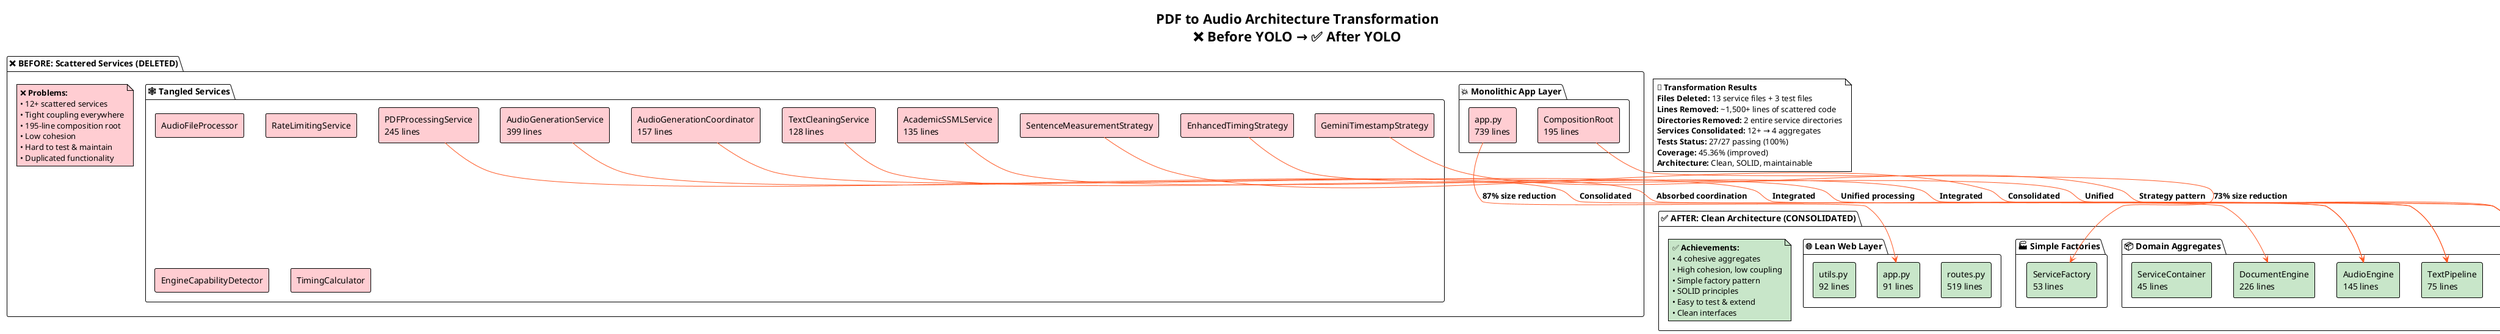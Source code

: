 @startuml Architecture_Transformation
!theme plain
skinparam componentStyle rectangle

title PDF to Audio Architecture Transformation\n❌ Before YOLO → ✅ After YOLO

package "❌ BEFORE: Scattered Services (DELETED)" {
  
  package "💥 Monolithic App Layer" {
    component [app.py\n739 lines] as oldApp #FFCDD2
    component [CompositionRoot\n195 lines] as oldComposition #FFCDD2
  }
  
  package "🕸️ Tangled Services" {
    component [PDFProcessingService\n245 lines] as oldPDF #FFCDD2
    component [AudioGenerationService\n399 lines] as oldAudio #FFCDD2
    component [AudioGenerationCoordinator\n157 lines] as oldCoordinator #FFCDD2
    component [TextCleaningService\n128 lines] as oldText #FFCDD2
    component [AcademicSSMLService\n135 lines] as oldSSML #FFCDD2
    component [GeminiTimestampStrategy] as oldTiming1 #FFCDD2
    component [SentenceMeasurementStrategy] as oldTiming2 #FFCDD2
    component [EnhancedTimingStrategy] as oldTiming3 #FFCDD2
    component [AudioFileProcessor] as oldFileProc #FFCDD2
    component [RateLimitingService] as oldRate #FFCDD2
    component [EngineCapabilityDetector] as oldDetector #FFCDD2
    component [TimingCalculator] as oldCalc #FFCDD2
  }
  
  note as oldNote #FFCDD2
  ❌ **Problems:**
  • 12+ scattered services
  • Tight coupling everywhere
  • 195-line composition root
  • Low cohesion
  • Hard to test & maintain
  • Duplicated functionality
  end note
}

package "✅ AFTER: Clean Architecture (CONSOLIDATED)" {
  
  package "🌐 Lean Web Layer" {
    component [routes.py\n519 lines] as newRoutes #C8E6C9
    component [app.py\n91 lines] as newApp #C8E6C9
    component [utils.py\n92 lines] as newUtils #C8E6C9
  }
  
  package "🏭 Simple Factories" {
    component [ServiceFactory\n53 lines] as newFactory #C8E6C9
  }
  
  package "📦 Domain Aggregates" {
    component [DocumentEngine\n226 lines] as newDoc #C8E6C9
    component [AudioEngine\n145 lines] as newAudio #C8E6C9
    component [TimingEngine\n167 lines] as newTiming #C8E6C9
    component [TextPipeline\n75 lines] as newText #C8E6C9
    component [ServiceContainer\n45 lines] as newContainer #C8E6C9
  }
  
  note as newNote #C8E6C9
  ✅ **Achievements:**
  • 4 cohesive aggregates
  • High cohesion, low coupling
  • Simple factory pattern
  • SOLID principles
  • Easy to test & extend
  • Clean interfaces
  end note
}

' Transformation arrows
oldApp -[#FF5722]-> newApp : **87% size reduction**
oldComposition -[#FF5722]-> newFactory : **73% size reduction**
oldPDF -[#FF5722]-> newDoc : **Consolidated**
oldAudio -[#FF5722]-> newAudio : **Absorbed coordination**
oldCoordinator -[#FF5722]-> newAudio : **Integrated**
oldText -[#FF5722]-> newText : **Unified processing**
oldSSML -[#FF5722]-> newText : **Integrated**
oldTiming1 -[#FF5722]-> newTiming : **Strategy pattern**
oldTiming2 -[#FF5722]-> newTiming : **Consolidated**
oldTiming3 -[#FF5722]-> newTiming : **Unified**

note as transformationStats
🎯 **Transformation Results**
**Files Deleted:** 13 service files + 3 test files
**Lines Removed:** ~1,500+ lines of scattered code
**Directories Removed:** 2 entire service directories
**Services Consolidated:** 12+ → 4 aggregates
**Tests Status:** 27/27 passing (100%)
**Coverage:** 45.36% (improved)
**Architecture:** Clean, SOLID, maintainable
end note

@enduml